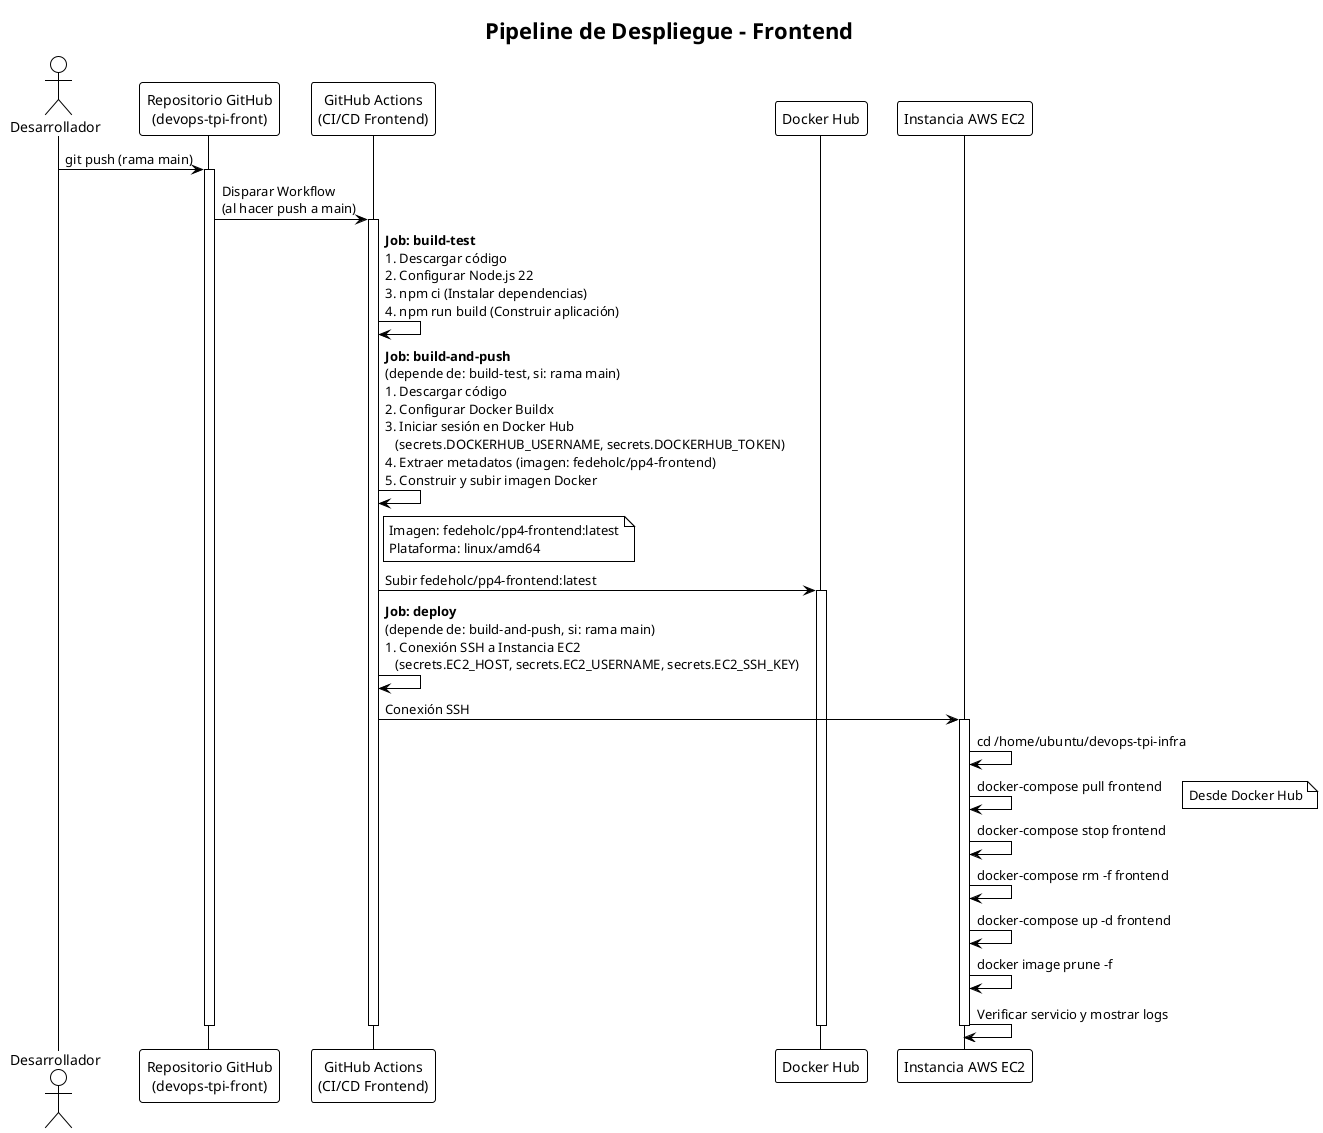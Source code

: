 
@startuml Pipeline Despliegue Frontend
!theme plain
skinparam backgroundColor #FFFFFF
skinparam shadowing false

title Pipeline de Despliegue - Frontend

actor Desarrollador as dev
participant "Repositorio GitHub\n(devops-tpi-front)" as gh_front
participant "GitHub Actions\n(CI/CD Frontend)" as ga_front
participant "Docker Hub" as dh
participant "Instancia AWS EC2" as ec2

dev -> gh_front: git push (rama main)
activate gh_front

gh_front -> ga_front: Disparar Workflow\n(al hacer push a main)
activate ga_front
ga_front -> ga_front: **Job: build-test**\n1. Descargar código\n2. Configurar Node.js 22\n3. npm ci (Instalar dependencias)\n4. npm run build (Construir aplicación)


ga_front -> ga_front: **Job: build-and-push**\n(depende de: build-test, si: rama main)\n1. Descargar código\n2. Configurar Docker Buildx\n3. Iniciar sesión en Docker Hub\n   (secrets.DOCKERHUB_USERNAME, secrets.DOCKERHUB_TOKEN)\n4. Extraer metadatos (imagen: fedeholc/pp4-frontend)\n5. Construir y subir imagen Docker
note right of ga_front
  Imagen: fedeholc/pp4-frontend:latest
  Plataforma: linux/amd64
end note
ga_front -> dh: Subir fedeholc/pp4-frontend:latest
activate dh

ga_front -> ga_front: **Job: deploy**\n(depende de: build-and-push, si: rama main)\n1. Conexión SSH a Instancia EC2\n   (secrets.EC2_HOST, secrets.EC2_USERNAME, secrets.EC2_SSH_KEY)
ga_front -> ec2: Conexión SSH
activate ec2
ec2 -> ec2: cd /home/ubuntu/devops-tpi-infra
ec2 -> ec2: docker-compose pull frontend
note right: Desde Docker Hub
ec2 -> ec2: docker-compose stop frontend
ec2 -> ec2: docker-compose rm -f frontend
ec2 -> ec2: docker-compose up -d frontend
ec2 -> ec2: docker image prune -f
ec2 -> ec2: Verificar servicio y mostrar logs
deactivate ec2
deactivate dh
deactivate ga_front
deactivate gh_front

@enduml